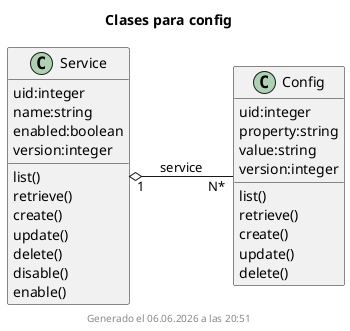 ' AUTOGENERATED
@startuml
left to right direction
title Clases para config
class .Service{
uid:integer
name:string
enabled:boolean
version:integer
list()
retrieve()
create()
update()
delete()
disable()
enable()
}
class .Config{
uid:integer
property:string
value:string
version:integer
list()
retrieve()
create()
update()
delete()
}
.Service "1"  o--  "N*" .Config: service

footer Generado el %date("dd.MM.yyyy' a las 'HH:mm")
@enduml
